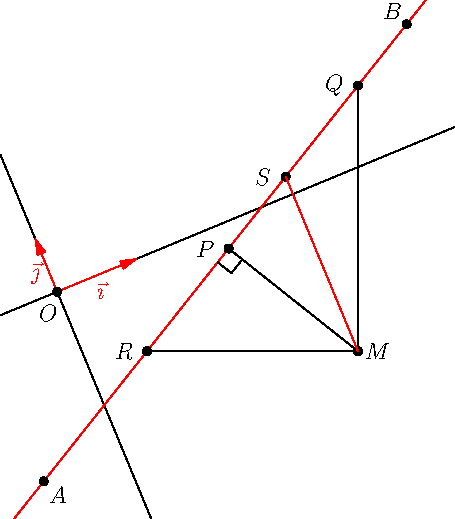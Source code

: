 unitsize(1cm);
import geometry;
dotfactor*=1.5;

currentcoordsys=cartesiansystem((0,0),i=expi(pi/8)*(1.5,0),j=expi(pi/8)*(0,1));
show(currentcoordsys);

point A=(-1,-3), B=(5,2);
line l1=line(A,B);

draw(l1,red);
dot("$A$",A,SE);
dot("$B$",B,NW);

point M=(3,-3);
dot("$M$",M);

/*<asyxml><view file="modules/geometry.asy" type="transform" signature="projection(line)"/></asyxml>*/
point P=projection(l1)*M;
dot("$P$",P,2W);
draw(M--P);
markrightangle(l1.A,P,M);


/*<asyxml><view file="modules/geometry.asy" type="transform" signature="vprojection(line,bool)"/></asyxml>*/
point Q=vprojection(l1)*M;
dot("$Q$",Q,2W);
draw(M--Q);

/*<asyxml><view file="modules/geometry.asy" type="transform" signature="hprojection(line,bool)"/></asyxml>*/
point R=hprojection(l1)*M;
dot("$R$",R,2W);
draw(M--R);

/*<asyxml><view file="modules/geometry.asy" type="transform" signature="projection(line,line,bool)"/></asyxml>*/
point S=projection(l1,line((0,0),(0,1)))*M;
dot("$S$",S,2W);
draw(M--S,red);

draw(box((-1,-4),(7,5)),invisible);
